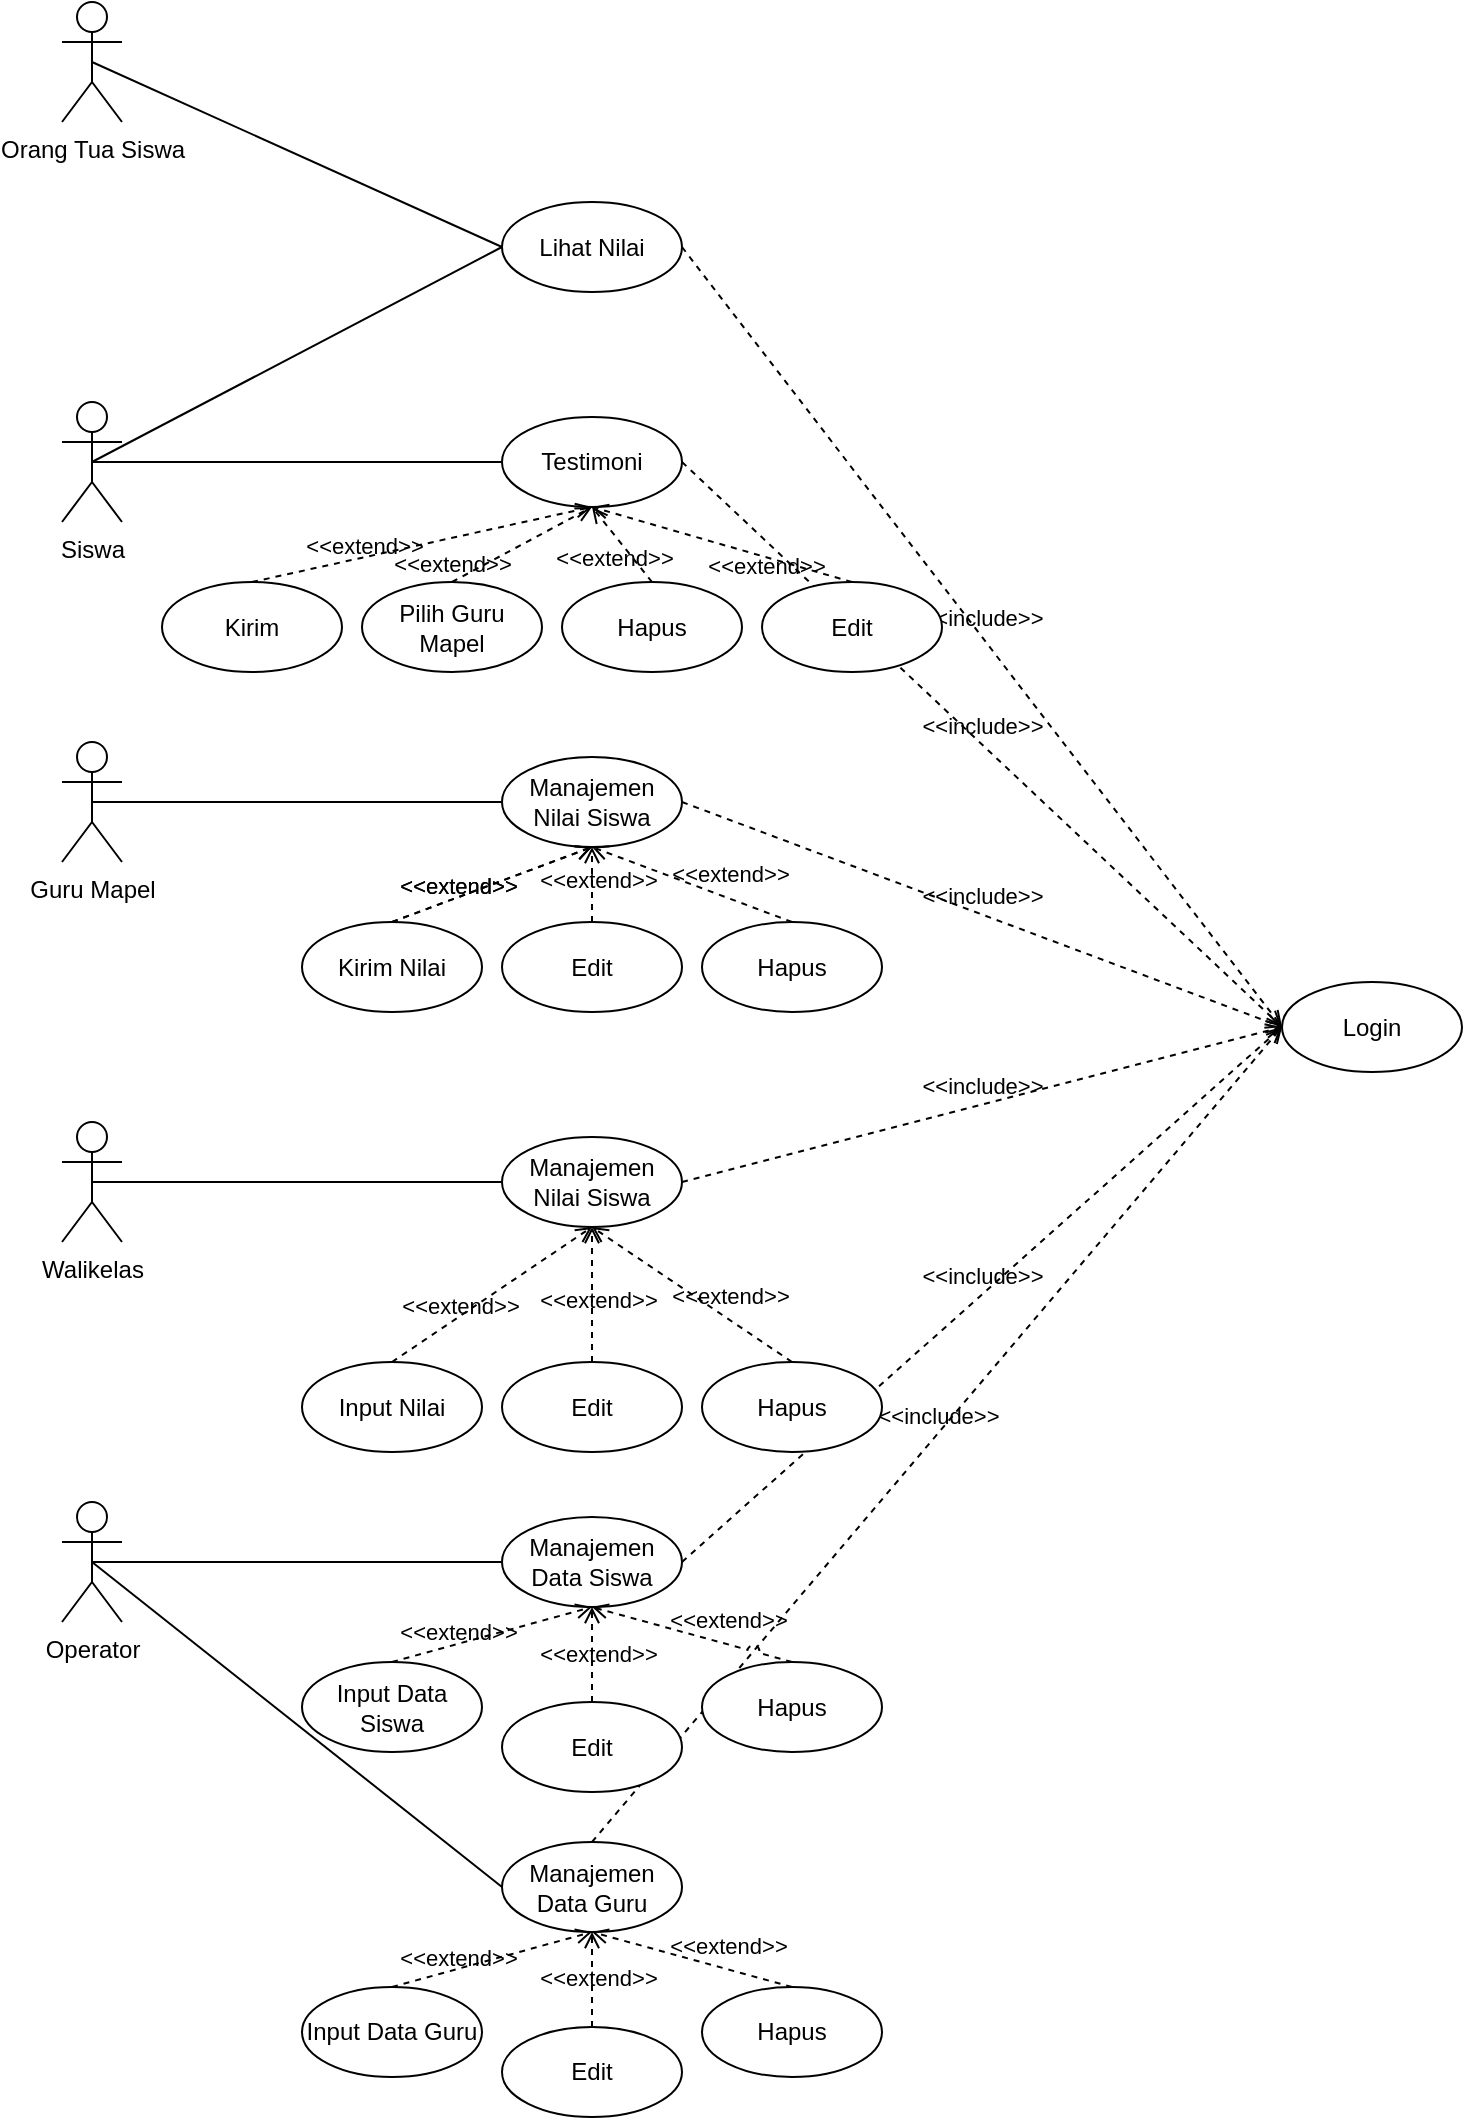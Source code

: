 <mxfile>
    <diagram id="7QIo1iALReHlF3uW_lqV" name="Page-1">
        <mxGraphModel dx="2022" dy="2136" grid="1" gridSize="10" guides="1" tooltips="1" connect="1" arrows="1" fold="1" page="1" pageScale="1" pageWidth="850" pageHeight="1100" math="0" shadow="0">
            <root>
                <mxCell id="0"/>
                <mxCell id="1" parent="0"/>
                <mxCell id="2" value="&amp;lt;&amp;lt;include&amp;gt;&amp;gt;" style="html=1;verticalAlign=bottom;labelBackgroundColor=none;endArrow=open;endFill=0;dashed=1;entryX=0;entryY=0.5;entryDx=0;entryDy=0;exitX=0.5;exitY=0;exitDx=0;exitDy=0;jumpStyle=arc;" edge="1" parent="1" source="52" target="17">
                    <mxGeometry width="160" relative="1" as="geometry">
                        <mxPoint x="-370" y="-780" as="sourcePoint"/>
                        <mxPoint x="-210" y="-780" as="targetPoint"/>
                    </mxGeometry>
                </mxCell>
                <mxCell id="3" value="&amp;lt;&amp;lt;include&amp;gt;&amp;gt;" style="html=1;verticalAlign=bottom;labelBackgroundColor=none;endArrow=open;endFill=0;dashed=1;entryX=0;entryY=0.5;entryDx=0;entryDy=0;exitX=1;exitY=0.5;exitDx=0;exitDy=0;jumpStyle=arc;" edge="1" parent="1" source="12" target="17">
                    <mxGeometry width="160" relative="1" as="geometry">
                        <mxPoint x="-370" y="-780" as="sourcePoint"/>
                        <mxPoint x="-210" y="-780" as="targetPoint"/>
                    </mxGeometry>
                </mxCell>
                <mxCell id="4" value="&amp;lt;&amp;lt;include&amp;gt;&amp;gt;" style="html=1;verticalAlign=bottom;labelBackgroundColor=none;endArrow=open;endFill=0;dashed=1;entryX=0;entryY=0.5;entryDx=0;entryDy=0;exitX=1;exitY=0.5;exitDx=0;exitDy=0;jumpStyle=arc;" edge="1" parent="1" source="13" target="17">
                    <mxGeometry width="160" relative="1" as="geometry">
                        <mxPoint x="-370" y="-780" as="sourcePoint"/>
                        <mxPoint x="-210" y="-780" as="targetPoint"/>
                    </mxGeometry>
                </mxCell>
                <mxCell id="5" value="&amp;lt;&amp;lt;include&amp;gt;&amp;gt;" style="html=1;verticalAlign=bottom;labelBackgroundColor=none;endArrow=open;endFill=0;dashed=1;entryX=0;entryY=0.5;entryDx=0;entryDy=0;exitX=1;exitY=0.5;exitDx=0;exitDy=0;jumpStyle=arc;" edge="1" parent="1" source="22" target="17">
                    <mxGeometry width="160" relative="1" as="geometry">
                        <mxPoint x="-370" y="-780" as="sourcePoint"/>
                        <mxPoint x="-210" y="-780" as="targetPoint"/>
                    </mxGeometry>
                </mxCell>
                <mxCell id="6" value="&amp;lt;&amp;lt;include&amp;gt;&amp;gt;" style="html=1;verticalAlign=bottom;labelBackgroundColor=none;endArrow=open;endFill=0;dashed=1;entryX=0;entryY=0.5;entryDx=0;entryDy=0;exitX=1;exitY=0.5;exitDx=0;exitDy=0;jumpStyle=arc;" edge="1" parent="1" source="28" target="17">
                    <mxGeometry width="160" relative="1" as="geometry">
                        <mxPoint x="-370" y="-780" as="sourcePoint"/>
                        <mxPoint x="-210" y="-780" as="targetPoint"/>
                    </mxGeometry>
                </mxCell>
                <mxCell id="7" value="Orang Tua Siswa" style="shape=umlActor;verticalLabelPosition=bottom;verticalAlign=top;html=1;" vertex="1" parent="1">
                    <mxGeometry x="-800" y="-1090" width="30" height="60" as="geometry"/>
                </mxCell>
                <mxCell id="8" value="Siswa" style="shape=umlActor;verticalLabelPosition=bottom;verticalAlign=top;html=1;" vertex="1" parent="1">
                    <mxGeometry x="-800" y="-890" width="30" height="60" as="geometry"/>
                </mxCell>
                <mxCell id="9" value="Guru Mapel" style="shape=umlActor;verticalLabelPosition=bottom;verticalAlign=top;html=1;" vertex="1" parent="1">
                    <mxGeometry x="-800" y="-720" width="30" height="60" as="geometry"/>
                </mxCell>
                <mxCell id="10" value="Walikelas" style="shape=umlActor;verticalLabelPosition=bottom;verticalAlign=top;html=1;" vertex="1" parent="1">
                    <mxGeometry x="-800" y="-530" width="30" height="60" as="geometry"/>
                </mxCell>
                <mxCell id="11" value="Operator" style="shape=umlActor;verticalLabelPosition=bottom;verticalAlign=top;html=1;" vertex="1" parent="1">
                    <mxGeometry x="-800" y="-340" width="30" height="60" as="geometry"/>
                </mxCell>
                <mxCell id="12" value="Lihat Nilai" style="ellipse;whiteSpace=wrap;html=1;" vertex="1" parent="1">
                    <mxGeometry x="-580" y="-990" width="90" height="45" as="geometry"/>
                </mxCell>
                <mxCell id="13" value="Testimoni" style="ellipse;whiteSpace=wrap;html=1;" vertex="1" parent="1">
                    <mxGeometry x="-580" y="-882.5" width="90" height="45" as="geometry"/>
                </mxCell>
                <mxCell id="14" value="" style="endArrow=none;html=1;rounded=0;exitX=0.5;exitY=0.5;exitDx=0;exitDy=0;exitPerimeter=0;entryX=0;entryY=0.5;entryDx=0;entryDy=0;" edge="1" parent="1" source="7" target="12">
                    <mxGeometry relative="1" as="geometry">
                        <mxPoint x="-810" y="-990" as="sourcePoint"/>
                        <mxPoint x="-650" y="-990" as="targetPoint"/>
                    </mxGeometry>
                </mxCell>
                <mxCell id="15" value="" style="endArrow=none;html=1;rounded=0;exitX=0.5;exitY=0.5;exitDx=0;exitDy=0;exitPerimeter=0;entryX=0;entryY=0.5;entryDx=0;entryDy=0;" edge="1" parent="1" source="8" target="12">
                    <mxGeometry relative="1" as="geometry">
                        <mxPoint x="-810" y="-990" as="sourcePoint"/>
                        <mxPoint x="-650" y="-990" as="targetPoint"/>
                    </mxGeometry>
                </mxCell>
                <mxCell id="16" value="" style="endArrow=none;html=1;rounded=0;exitX=0.5;exitY=0.5;exitDx=0;exitDy=0;exitPerimeter=0;entryX=0;entryY=0.5;entryDx=0;entryDy=0;" edge="1" parent="1" source="8" target="13">
                    <mxGeometry relative="1" as="geometry">
                        <mxPoint x="-810" y="-990" as="sourcePoint"/>
                        <mxPoint x="-650" y="-990" as="targetPoint"/>
                    </mxGeometry>
                </mxCell>
                <mxCell id="17" value="Login" style="ellipse;whiteSpace=wrap;html=1;" vertex="1" parent="1">
                    <mxGeometry x="-190" y="-600" width="90" height="45" as="geometry"/>
                </mxCell>
                <mxCell id="18" value="Kirim" style="ellipse;whiteSpace=wrap;html=1;" vertex="1" parent="1">
                    <mxGeometry x="-750" y="-800" width="90" height="45" as="geometry"/>
                </mxCell>
                <mxCell id="19" value="Edit" style="ellipse;whiteSpace=wrap;html=1;" vertex="1" parent="1">
                    <mxGeometry x="-450" y="-800" width="90" height="45" as="geometry"/>
                </mxCell>
                <mxCell id="20" value="&amp;lt;&amp;lt;extend&amp;gt;&amp;gt;" style="html=1;verticalAlign=bottom;labelBackgroundColor=none;endArrow=open;endFill=0;dashed=1;exitX=0.5;exitY=0;exitDx=0;exitDy=0;entryX=0.5;entryY=1;entryDx=0;entryDy=0;" edge="1" parent="1" source="18" target="13">
                    <mxGeometry x="-0.351" y="-3" width="160" relative="1" as="geometry">
                        <mxPoint x="-650" y="-940" as="sourcePoint"/>
                        <mxPoint x="-490" y="-940" as="targetPoint"/>
                        <mxPoint as="offset"/>
                    </mxGeometry>
                </mxCell>
                <mxCell id="21" value="&amp;lt;&amp;lt;extend&amp;gt;&amp;gt;" style="html=1;verticalAlign=bottom;labelBackgroundColor=none;endArrow=open;endFill=0;dashed=1;exitX=0.5;exitY=0;exitDx=0;exitDy=0;entryX=0.5;entryY=1;entryDx=0;entryDy=0;" edge="1" parent="1" source="19" target="13">
                    <mxGeometry x="-0.401" y="13" width="160" relative="1" as="geometry">
                        <mxPoint x="-650" y="-940" as="sourcePoint"/>
                        <mxPoint x="-490" y="-940" as="targetPoint"/>
                        <mxPoint as="offset"/>
                    </mxGeometry>
                </mxCell>
                <mxCell id="22" value="Manajemen Nilai Siswa" style="ellipse;whiteSpace=wrap;html=1;" vertex="1" parent="1">
                    <mxGeometry x="-580" y="-712.5" width="90" height="45" as="geometry"/>
                </mxCell>
                <mxCell id="23" value="" style="endArrow=none;html=1;rounded=0;entryX=0;entryY=0.5;entryDx=0;entryDy=0;exitX=0.5;exitY=0.5;exitDx=0;exitDy=0;exitPerimeter=0;" edge="1" parent="1" source="9" target="22">
                    <mxGeometry relative="1" as="geometry">
                        <mxPoint x="-730" y="-710" as="sourcePoint"/>
                        <mxPoint x="-650" y="-820" as="targetPoint"/>
                    </mxGeometry>
                </mxCell>
                <mxCell id="24" value="Pilih Guru Mapel" style="ellipse;whiteSpace=wrap;html=1;" vertex="1" parent="1">
                    <mxGeometry x="-650" y="-800" width="90" height="45" as="geometry"/>
                </mxCell>
                <mxCell id="25" value="&amp;lt;&amp;lt;extend&amp;gt;&amp;gt;" style="html=1;verticalAlign=bottom;labelBackgroundColor=none;endArrow=open;endFill=0;dashed=1;exitX=0.5;exitY=0;exitDx=0;exitDy=0;entryX=0.5;entryY=1;entryDx=0;entryDy=0;" edge="1" parent="1" source="24" target="13">
                    <mxGeometry x="-1" width="160" relative="1" as="geometry">
                        <mxPoint x="-650" y="-940" as="sourcePoint"/>
                        <mxPoint x="-490" y="-940" as="targetPoint"/>
                        <mxPoint as="offset"/>
                    </mxGeometry>
                </mxCell>
                <mxCell id="26" value="Manajemen Nilai Siswa" style="ellipse;whiteSpace=wrap;html=1;" vertex="1" parent="1">
                    <mxGeometry x="-580" y="-522.5" width="90" height="45" as="geometry"/>
                </mxCell>
                <mxCell id="27" value="" style="endArrow=none;html=1;rounded=0;entryX=0;entryY=0.5;entryDx=0;entryDy=0;exitX=0.5;exitY=0.5;exitDx=0;exitDy=0;exitPerimeter=0;" edge="1" parent="1" source="10" target="26">
                    <mxGeometry relative="1" as="geometry">
                        <mxPoint x="-730" y="-520" as="sourcePoint"/>
                        <mxPoint x="-650" y="-627.5" as="targetPoint"/>
                    </mxGeometry>
                </mxCell>
                <mxCell id="28" value="Manajemen Data Siswa" style="ellipse;whiteSpace=wrap;html=1;" vertex="1" parent="1">
                    <mxGeometry x="-580" y="-332.5" width="90" height="45" as="geometry"/>
                </mxCell>
                <mxCell id="29" value="" style="endArrow=none;html=1;rounded=0;entryX=0;entryY=0.5;entryDx=0;entryDy=0;exitX=0.5;exitY=0.5;exitDx=0;exitDy=0;exitPerimeter=0;" edge="1" parent="1" source="11" target="28">
                    <mxGeometry relative="1" as="geometry">
                        <mxPoint x="-785" y="-307.5" as="sourcePoint"/>
                        <mxPoint x="-650" y="-437.5" as="targetPoint"/>
                    </mxGeometry>
                </mxCell>
                <mxCell id="30" value="Kirim Nilai" style="ellipse;whiteSpace=wrap;html=1;" vertex="1" parent="1">
                    <mxGeometry x="-680" y="-630" width="90" height="45" as="geometry"/>
                </mxCell>
                <mxCell id="31" value="&amp;lt;&amp;lt;extend&amp;gt;&amp;gt;" style="html=1;verticalAlign=bottom;labelBackgroundColor=none;endArrow=open;endFill=0;dashed=1;exitX=0.5;exitY=0;exitDx=0;exitDy=0;entryX=0.5;entryY=1;entryDx=0;entryDy=0;" edge="1" parent="1" source="30" target="22">
                    <mxGeometry x="-0.351" y="-3" width="160" relative="1" as="geometry">
                        <mxPoint x="-650" y="-770" as="sourcePoint"/>
                        <mxPoint x="-535" y="-660" as="targetPoint"/>
                        <mxPoint as="offset"/>
                    </mxGeometry>
                </mxCell>
                <mxCell id="32" value="Edit" style="ellipse;whiteSpace=wrap;html=1;" vertex="1" parent="1">
                    <mxGeometry x="-580" y="-630" width="90" height="45" as="geometry"/>
                </mxCell>
                <mxCell id="33" value="Hapus" style="ellipse;whiteSpace=wrap;html=1;" vertex="1" parent="1">
                    <mxGeometry x="-480" y="-630" width="90" height="45" as="geometry"/>
                </mxCell>
                <mxCell id="34" value="Input Nilai" style="ellipse;whiteSpace=wrap;html=1;" vertex="1" parent="1">
                    <mxGeometry x="-680" y="-410" width="90" height="45" as="geometry"/>
                </mxCell>
                <mxCell id="35" value="Edit" style="ellipse;whiteSpace=wrap;html=1;" vertex="1" parent="1">
                    <mxGeometry x="-580" y="-410" width="90" height="45" as="geometry"/>
                </mxCell>
                <mxCell id="36" value="Hapus" style="ellipse;whiteSpace=wrap;html=1;" vertex="1" parent="1">
                    <mxGeometry x="-480" y="-410" width="90" height="45" as="geometry"/>
                </mxCell>
                <mxCell id="37" value="&amp;lt;&amp;lt;extend&amp;gt;&amp;gt;" style="html=1;verticalAlign=bottom;labelBackgroundColor=none;endArrow=open;endFill=0;dashed=1;exitX=0.5;exitY=0;exitDx=0;exitDy=0;entryX=0.5;entryY=1;entryDx=0;entryDy=0;" edge="1" parent="1" source="34" target="26">
                    <mxGeometry x="-0.351" y="-3" width="160" relative="1" as="geometry">
                        <mxPoint x="-650" y="-770" as="sourcePoint"/>
                        <mxPoint x="-535" y="-660" as="targetPoint"/>
                        <mxPoint as="offset"/>
                    </mxGeometry>
                </mxCell>
                <mxCell id="38" value="&amp;lt;&amp;lt;extend&amp;gt;&amp;gt;" style="html=1;verticalAlign=bottom;labelBackgroundColor=none;endArrow=open;endFill=0;dashed=1;exitX=0.5;exitY=0;exitDx=0;exitDy=0;entryX=0.5;entryY=1;entryDx=0;entryDy=0;" edge="1" parent="1" source="35" target="26">
                    <mxGeometry x="-0.351" y="-3" width="160" relative="1" as="geometry">
                        <mxPoint x="-650" y="-770" as="sourcePoint"/>
                        <mxPoint x="-535" y="-660" as="targetPoint"/>
                        <mxPoint as="offset"/>
                    </mxGeometry>
                </mxCell>
                <mxCell id="39" value="&amp;lt;&amp;lt;extend&amp;gt;&amp;gt;" style="html=1;verticalAlign=bottom;labelBackgroundColor=none;endArrow=open;endFill=0;dashed=1;exitX=0.5;exitY=0;exitDx=0;exitDy=0;entryX=0.5;entryY=1;entryDx=0;entryDy=0;" edge="1" parent="1" source="36" target="26">
                    <mxGeometry x="-0.351" y="-3" width="160" relative="1" as="geometry">
                        <mxPoint x="-650" y="-770" as="sourcePoint"/>
                        <mxPoint x="-535" y="-660" as="targetPoint"/>
                        <mxPoint as="offset"/>
                    </mxGeometry>
                </mxCell>
                <mxCell id="40" value="Hapus" style="ellipse;whiteSpace=wrap;html=1;" vertex="1" parent="1">
                    <mxGeometry x="-550" y="-800" width="90" height="45" as="geometry"/>
                </mxCell>
                <mxCell id="41" value="&amp;lt;&amp;lt;extend&amp;gt;&amp;gt;" style="html=1;verticalAlign=bottom;labelBackgroundColor=none;endArrow=open;endFill=0;dashed=1;exitX=0.5;exitY=0;exitDx=0;exitDy=0;entryX=0.5;entryY=1;entryDx=0;entryDy=0;" edge="1" parent="1" source="40" target="13">
                    <mxGeometry x="-0.401" y="13" width="160" relative="1" as="geometry">
                        <mxPoint x="-650" y="-940" as="sourcePoint"/>
                        <mxPoint x="-490" y="-940" as="targetPoint"/>
                        <mxPoint as="offset"/>
                    </mxGeometry>
                </mxCell>
                <mxCell id="42" value="&amp;lt;&amp;lt;extend&amp;gt;&amp;gt;" style="html=1;verticalAlign=bottom;labelBackgroundColor=none;endArrow=open;endFill=0;dashed=1;exitX=0.5;exitY=0;exitDx=0;exitDy=0;entryX=0.5;entryY=1;entryDx=0;entryDy=0;" edge="1" parent="1" source="30" target="22">
                    <mxGeometry x="-0.351" y="-3" width="160" relative="1" as="geometry">
                        <mxPoint x="-650" y="-770" as="sourcePoint"/>
                        <mxPoint x="-535" y="-660" as="targetPoint"/>
                        <mxPoint as="offset"/>
                    </mxGeometry>
                </mxCell>
                <mxCell id="43" value="&amp;lt;&amp;lt;extend&amp;gt;&amp;gt;" style="html=1;verticalAlign=bottom;labelBackgroundColor=none;endArrow=open;endFill=0;dashed=1;exitX=0.5;exitY=0;exitDx=0;exitDy=0;entryX=0.5;entryY=1;entryDx=0;entryDy=0;" edge="1" parent="1" source="32" target="22">
                    <mxGeometry x="-0.351" y="-3" width="160" relative="1" as="geometry">
                        <mxPoint x="-650" y="-770" as="sourcePoint"/>
                        <mxPoint x="-535" y="-660" as="targetPoint"/>
                        <mxPoint as="offset"/>
                    </mxGeometry>
                </mxCell>
                <mxCell id="44" value="&amp;lt;&amp;lt;extend&amp;gt;&amp;gt;" style="html=1;verticalAlign=bottom;labelBackgroundColor=none;endArrow=open;endFill=0;dashed=1;exitX=0.5;exitY=0;exitDx=0;exitDy=0;entryX=0.5;entryY=1;entryDx=0;entryDy=0;" edge="1" parent="1" source="33" target="22">
                    <mxGeometry x="-0.351" y="-3" width="160" relative="1" as="geometry">
                        <mxPoint x="-650" y="-770" as="sourcePoint"/>
                        <mxPoint x="-535" y="-660" as="targetPoint"/>
                        <mxPoint as="offset"/>
                    </mxGeometry>
                </mxCell>
                <mxCell id="45" value="Hapus" style="ellipse;whiteSpace=wrap;html=1;" vertex="1" parent="1">
                    <mxGeometry x="-480" y="-260" width="90" height="45" as="geometry"/>
                </mxCell>
                <mxCell id="46" value="Edit" style="ellipse;whiteSpace=wrap;html=1;" vertex="1" parent="1">
                    <mxGeometry x="-580" y="-240" width="90" height="45" as="geometry"/>
                </mxCell>
                <mxCell id="47" value="Input Data Siswa" style="ellipse;whiteSpace=wrap;html=1;" vertex="1" parent="1">
                    <mxGeometry x="-680" y="-260" width="90" height="45" as="geometry"/>
                </mxCell>
                <mxCell id="48" value="&amp;lt;&amp;lt;extend&amp;gt;&amp;gt;" style="html=1;verticalAlign=bottom;labelBackgroundColor=none;endArrow=open;endFill=0;dashed=1;exitX=0.5;exitY=0;exitDx=0;exitDy=0;entryX=0.5;entryY=1;entryDx=0;entryDy=0;" edge="1" parent="1" source="47" target="28">
                    <mxGeometry x="-0.351" y="-3" width="160" relative="1" as="geometry">
                        <mxPoint x="-650" y="-770" as="sourcePoint"/>
                        <mxPoint x="-535" y="-660" as="targetPoint"/>
                        <mxPoint as="offset"/>
                    </mxGeometry>
                </mxCell>
                <mxCell id="49" value="&amp;lt;&amp;lt;extend&amp;gt;&amp;gt;" style="html=1;verticalAlign=bottom;labelBackgroundColor=none;endArrow=open;endFill=0;dashed=1;exitX=0.5;exitY=0;exitDx=0;exitDy=0;entryX=0.5;entryY=1;entryDx=0;entryDy=0;" edge="1" parent="1" source="46" target="28">
                    <mxGeometry x="-0.351" y="-3" width="160" relative="1" as="geometry">
                        <mxPoint x="-650" y="-770" as="sourcePoint"/>
                        <mxPoint x="-535" y="-660" as="targetPoint"/>
                        <mxPoint as="offset"/>
                    </mxGeometry>
                </mxCell>
                <mxCell id="50" value="&amp;lt;&amp;lt;extend&amp;gt;&amp;gt;" style="html=1;verticalAlign=bottom;labelBackgroundColor=none;endArrow=open;endFill=0;dashed=1;exitX=0.5;exitY=0;exitDx=0;exitDy=0;entryX=0.5;entryY=1;entryDx=0;entryDy=0;jumpStyle=arc;" edge="1" parent="1" source="45" target="28">
                    <mxGeometry x="-0.351" y="-3" width="160" relative="1" as="geometry">
                        <mxPoint x="-650" y="-770" as="sourcePoint"/>
                        <mxPoint x="-535" y="-660" as="targetPoint"/>
                        <mxPoint as="offset"/>
                    </mxGeometry>
                </mxCell>
                <mxCell id="51" value="&amp;lt;&amp;lt;include&amp;gt;&amp;gt;" style="html=1;verticalAlign=bottom;labelBackgroundColor=none;endArrow=open;endFill=0;dashed=1;entryX=0;entryY=0.5;entryDx=0;entryDy=0;exitX=1;exitY=0.5;exitDx=0;exitDy=0;jumpStyle=arc;" edge="1" parent="1" source="26" target="17">
                    <mxGeometry width="160" relative="1" as="geometry">
                        <mxPoint x="-370" y="-780" as="sourcePoint"/>
                        <mxPoint x="-210" y="-780" as="targetPoint"/>
                    </mxGeometry>
                </mxCell>
                <mxCell id="52" value="Manajemen Data Guru" style="ellipse;whiteSpace=wrap;html=1;" vertex="1" parent="1">
                    <mxGeometry x="-580" y="-170" width="90" height="45" as="geometry"/>
                </mxCell>
                <mxCell id="53" value="Hapus" style="ellipse;whiteSpace=wrap;html=1;" vertex="1" parent="1">
                    <mxGeometry x="-480" y="-97.5" width="90" height="45" as="geometry"/>
                </mxCell>
                <mxCell id="54" value="Edit" style="ellipse;whiteSpace=wrap;html=1;" vertex="1" parent="1">
                    <mxGeometry x="-580" y="-77.5" width="90" height="45" as="geometry"/>
                </mxCell>
                <mxCell id="55" value="Input Data Guru" style="ellipse;whiteSpace=wrap;html=1;" vertex="1" parent="1">
                    <mxGeometry x="-680" y="-97.5" width="90" height="45" as="geometry"/>
                </mxCell>
                <mxCell id="56" value="&amp;lt;&amp;lt;extend&amp;gt;&amp;gt;" style="html=1;verticalAlign=bottom;labelBackgroundColor=none;endArrow=open;endFill=0;dashed=1;exitX=0.5;exitY=0;exitDx=0;exitDy=0;entryX=0.5;entryY=1;entryDx=0;entryDy=0;" edge="1" parent="1" source="55" target="52">
                    <mxGeometry x="-0.351" y="-3" width="160" relative="1" as="geometry">
                        <mxPoint x="-650" y="-607.5" as="sourcePoint"/>
                        <mxPoint x="-535" y="-497.5" as="targetPoint"/>
                        <mxPoint as="offset"/>
                    </mxGeometry>
                </mxCell>
                <mxCell id="57" value="&amp;lt;&amp;lt;extend&amp;gt;&amp;gt;" style="html=1;verticalAlign=bottom;labelBackgroundColor=none;endArrow=open;endFill=0;dashed=1;exitX=0.5;exitY=0;exitDx=0;exitDy=0;entryX=0.5;entryY=1;entryDx=0;entryDy=0;" edge="1" parent="1" source="54" target="52">
                    <mxGeometry x="-0.351" y="-3" width="160" relative="1" as="geometry">
                        <mxPoint x="-650" y="-607.5" as="sourcePoint"/>
                        <mxPoint x="-535" y="-497.5" as="targetPoint"/>
                        <mxPoint as="offset"/>
                    </mxGeometry>
                </mxCell>
                <mxCell id="58" value="&amp;lt;&amp;lt;extend&amp;gt;&amp;gt;" style="html=1;verticalAlign=bottom;labelBackgroundColor=none;endArrow=open;endFill=0;dashed=1;exitX=0.5;exitY=0;exitDx=0;exitDy=0;entryX=0.5;entryY=1;entryDx=0;entryDy=0;" edge="1" parent="1" source="53" target="52">
                    <mxGeometry x="-0.351" y="-3" width="160" relative="1" as="geometry">
                        <mxPoint x="-650" y="-607.5" as="sourcePoint"/>
                        <mxPoint x="-535" y="-497.5" as="targetPoint"/>
                        <mxPoint as="offset"/>
                    </mxGeometry>
                </mxCell>
                <mxCell id="59" value="" style="endArrow=none;html=1;rounded=0;entryX=0;entryY=0.5;entryDx=0;entryDy=0;exitX=0.5;exitY=0.5;exitDx=0;exitDy=0;exitPerimeter=0;" edge="1" parent="1" source="11" target="52">
                    <mxGeometry relative="1" as="geometry">
                        <mxPoint x="-785" y="-307.5" as="sourcePoint"/>
                        <mxPoint x="-650" y="-437.5" as="targetPoint"/>
                    </mxGeometry>
                </mxCell>
            </root>
        </mxGraphModel>
    </diagram>
</mxfile>